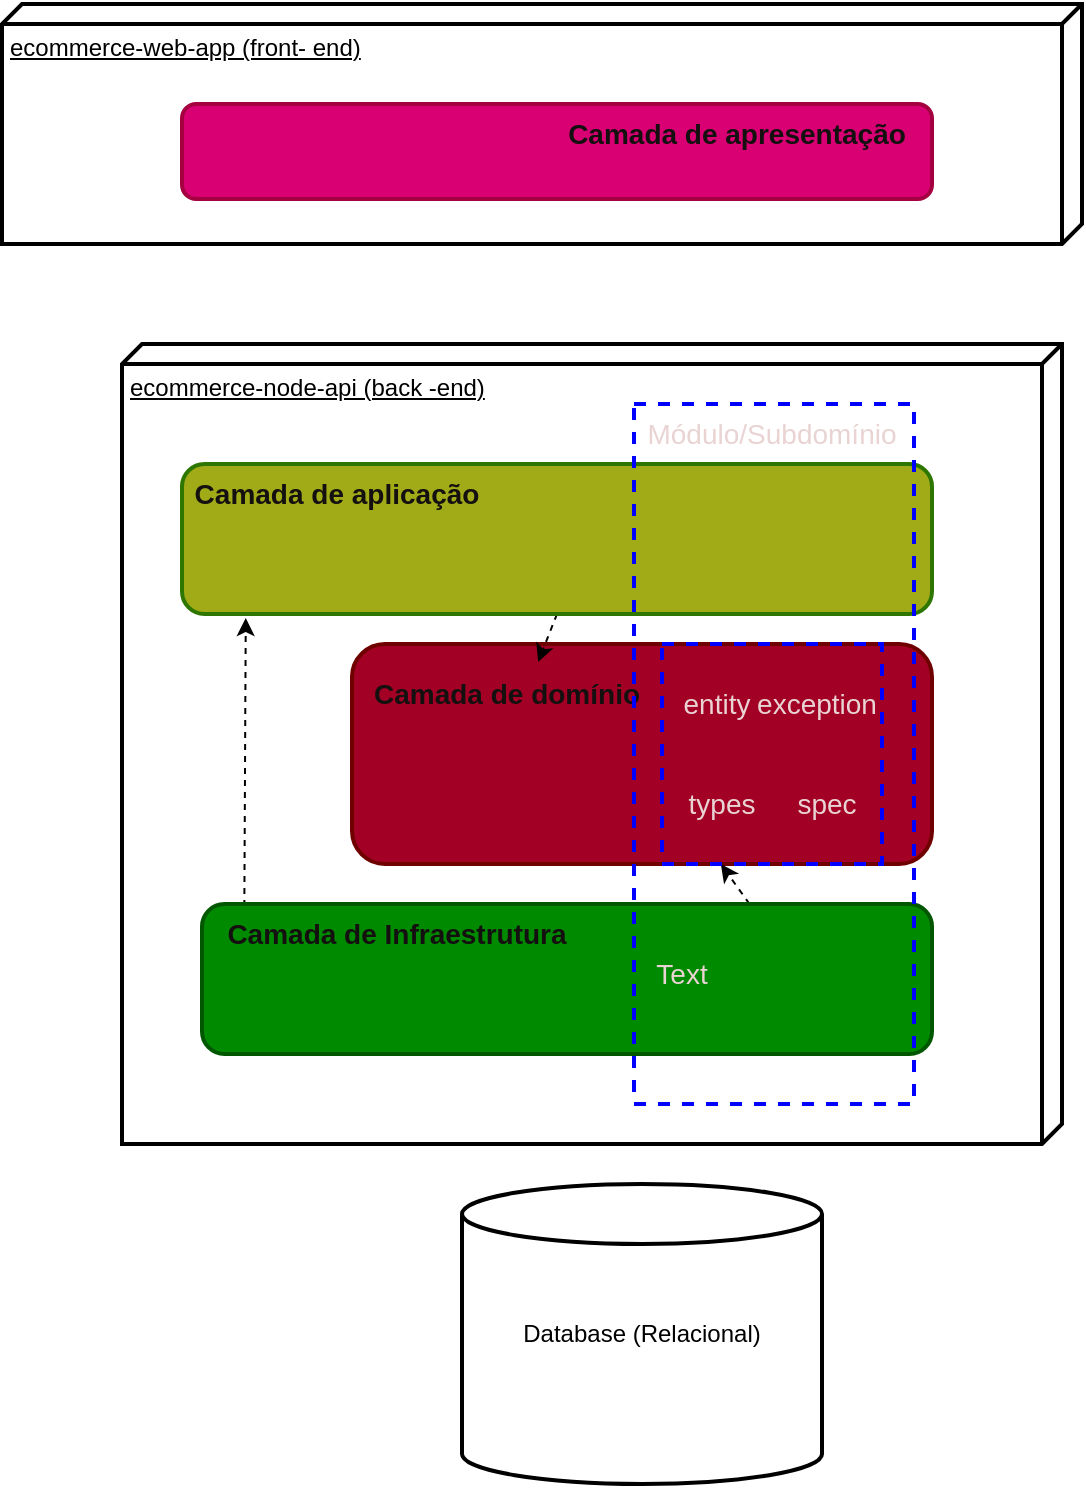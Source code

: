 <mxfile>
    <diagram id="I0e3CnHEker1yPUxd-W-" name="Arquitetura em Camadas">
        <mxGraphModel dx="888" dy="792" grid="1" gridSize="10" guides="1" tooltips="1" connect="1" arrows="1" fold="1" page="1" pageScale="1" pageWidth="850" pageHeight="1100" math="0" shadow="0">
            <root>
                <mxCell id="0"/>
                <mxCell id="1" parent="0"/>
                <mxCell id="2" value="ecommerce-node-api (back -end)" style="verticalAlign=top;align=left;spacingTop=8;spacingLeft=2;spacingRight=12;shape=cube;size=10;direction=south;fontStyle=4;html=1;strokeWidth=2;" vertex="1" parent="1">
                    <mxGeometry x="150" y="220" width="470" height="400" as="geometry"/>
                </mxCell>
                <mxCell id="3" value="ecommerce-web-app (front- end)" style="verticalAlign=top;align=left;spacingTop=8;spacingLeft=2;spacingRight=12;shape=cube;size=10;direction=south;fontStyle=4;html=1;strokeWidth=2;" vertex="1" parent="1">
                    <mxGeometry x="90" y="50" width="540" height="120" as="geometry"/>
                </mxCell>
                <mxCell id="4" value="" style="shape=cylinder3;whiteSpace=wrap;html=1;boundedLbl=1;backgroundOutline=1;size=15;strokeWidth=2;" vertex="1" parent="1">
                    <mxGeometry x="320" y="640" width="180" height="150" as="geometry"/>
                </mxCell>
                <mxCell id="7" value="Database (Relacional)" style="text;html=1;strokeColor=none;fillColor=none;align=center;verticalAlign=middle;whiteSpace=wrap;rounded=0;strokeWidth=2;" vertex="1" parent="1">
                    <mxGeometry x="345" y="690" width="130" height="50" as="geometry"/>
                </mxCell>
                <mxCell id="9" value="" style="rounded=1;whiteSpace=wrap;html=1;strokeWidth=2;fillColor=#a20025;fontColor=#ffffff;strokeColor=#6F0000;" vertex="1" parent="1">
                    <mxGeometry x="265" y="370" width="290" height="110" as="geometry"/>
                </mxCell>
                <mxCell id="10" value="&lt;font color=&quot;#141010&quot; style=&quot;font-size: 14px;&quot;&gt;&lt;b&gt;Camada de domínio&lt;/b&gt;&lt;/font&gt;" style="text;html=1;align=center;verticalAlign=middle;whiteSpace=wrap;rounded=0;strokeWidth=6;perimeterSpacing=1;" vertex="1" parent="1">
                    <mxGeometry x="265" y="380" width="155" height="30" as="geometry"/>
                </mxCell>
                <mxCell id="23" style="edgeStyle=none;html=1;exitX=0.5;exitY=1;exitDx=0;exitDy=0;entryX=0.599;entryY=0;entryDx=0;entryDy=0;entryPerimeter=0;fontSize=14;fontColor=#141010;dashed=1;" edge="1" parent="1" source="12" target="10">
                    <mxGeometry relative="1" as="geometry"/>
                </mxCell>
                <mxCell id="12" value="" style="rounded=1;whiteSpace=wrap;html=1;strokeWidth=2;fillColor=#a1ab17;fontColor=#ffffff;strokeColor=#2D7600;" vertex="1" parent="1">
                    <mxGeometry x="180" y="280" width="375" height="75" as="geometry"/>
                </mxCell>
                <mxCell id="13" value="&lt;font color=&quot;#141010&quot; style=&quot;font-size: 14px;&quot;&gt;&lt;b&gt;Camada de aplicação&lt;/b&gt;&lt;/font&gt;" style="text;html=1;align=center;verticalAlign=middle;whiteSpace=wrap;rounded=0;strokeWidth=6;perimeterSpacing=1;" vertex="1" parent="1">
                    <mxGeometry x="180" y="280" width="155" height="30" as="geometry"/>
                </mxCell>
                <mxCell id="24" style="edgeStyle=none;html=1;exitX=0.75;exitY=0;exitDx=0;exitDy=0;dashed=1;fontSize=14;fontColor=#141010;" edge="1" parent="1" source="15" target="9">
                    <mxGeometry relative="1" as="geometry"/>
                </mxCell>
                <mxCell id="29" style="edgeStyle=none;html=1;exitX=0.058;exitY=0.013;exitDx=0;exitDy=0;entryX=0.085;entryY=1.027;entryDx=0;entryDy=0;entryPerimeter=0;dashed=1;fontSize=14;fontColor=#141010;exitPerimeter=0;" edge="1" parent="1" source="15" target="12">
                    <mxGeometry relative="1" as="geometry"/>
                </mxCell>
                <mxCell id="15" value="" style="rounded=1;whiteSpace=wrap;html=1;strokeWidth=2;fillColor=#008a00;fontColor=#ffffff;strokeColor=#005700;" vertex="1" parent="1">
                    <mxGeometry x="190" y="500" width="365" height="75" as="geometry"/>
                </mxCell>
                <mxCell id="17" value="&lt;font color=&quot;#141010&quot; style=&quot;font-size: 14px;&quot;&gt;&lt;b&gt;Camada de Infraestrutura&lt;/b&gt;&lt;/font&gt;" style="text;html=1;align=center;verticalAlign=middle;whiteSpace=wrap;rounded=0;strokeWidth=6;perimeterSpacing=1;" vertex="1" parent="1">
                    <mxGeometry x="190" y="500" width="195" height="30" as="geometry"/>
                </mxCell>
                <mxCell id="20" value="" style="rounded=1;whiteSpace=wrap;html=1;strokeWidth=2;fillColor=#d80073;fontColor=#ffffff;strokeColor=#A50040;" vertex="1" parent="1">
                    <mxGeometry x="180" y="100" width="375" height="47.5" as="geometry"/>
                </mxCell>
                <mxCell id="21" value="&lt;font color=&quot;#141010&quot; style=&quot;font-size: 14px;&quot;&gt;&lt;b&gt;Camada de apresentação&lt;/b&gt;&lt;/font&gt;" style="text;html=1;align=center;verticalAlign=middle;whiteSpace=wrap;rounded=0;strokeWidth=6;perimeterSpacing=1;" vertex="1" parent="1">
                    <mxGeometry x="350" y="100" width="215" height="30" as="geometry"/>
                </mxCell>
                <mxCell id="31" value="" style="rounded=0;whiteSpace=wrap;html=1;fillColor=none;strokeColor=#0000FF;strokeWidth=2;fontSize=14;fontColor=#141010;dashed=1;" vertex="1" parent="1">
                    <mxGeometry x="406" y="250" width="140" height="350" as="geometry"/>
                </mxCell>
                <mxCell id="32" value="&lt;font color=&quot;#e9d3d3&quot;&gt;Módulo/Subdomínio&lt;/font&gt;" style="text;html=1;strokeColor=none;fillColor=none;align=center;verticalAlign=middle;whiteSpace=wrap;rounded=0;dashed=1;strokeWidth=6;fontSize=14;fontColor=#141010;" vertex="1" parent="1">
                    <mxGeometry x="445" y="250" width="60" height="30" as="geometry"/>
                </mxCell>
                <mxCell id="35" value="" style="whiteSpace=wrap;html=1;aspect=fixed;strokeColor=#0000FF;strokeWidth=2;fontSize=14;fontColor=#e9d3d3;fillColor=none;dashed=1;" vertex="1" parent="1">
                    <mxGeometry x="420" y="370" width="110" height="110" as="geometry"/>
                </mxCell>
                <mxCell id="37" value="entity" style="text;html=1;strokeColor=none;fillColor=none;align=center;verticalAlign=middle;whiteSpace=wrap;rounded=0;dashed=1;strokeWidth=2;fontSize=14;fontColor=#e9d3d3;" vertex="1" parent="1">
                    <mxGeometry x="425" y="390" width="45" height="20" as="geometry"/>
                </mxCell>
                <mxCell id="38" value="exception" style="text;html=1;strokeColor=none;fillColor=none;align=center;verticalAlign=middle;whiteSpace=wrap;rounded=0;dashed=1;strokeWidth=2;fontSize=14;fontColor=#e9d3d3;" vertex="1" parent="1">
                    <mxGeometry x="470" y="390" width="55" height="20" as="geometry"/>
                </mxCell>
                <mxCell id="39" value="types" style="text;html=1;strokeColor=none;fillColor=none;align=center;verticalAlign=middle;whiteSpace=wrap;rounded=0;dashed=1;strokeWidth=2;fontSize=14;fontColor=#e9d3d3;" vertex="1" parent="1">
                    <mxGeometry x="425" y="440" width="50" height="20" as="geometry"/>
                </mxCell>
                <mxCell id="40" value="spec" style="text;html=1;strokeColor=none;fillColor=none;align=center;verticalAlign=middle;whiteSpace=wrap;rounded=0;dashed=1;strokeWidth=2;fontSize=14;fontColor=#e9d3d3;" vertex="1" parent="1">
                    <mxGeometry x="480" y="440" width="45" height="20" as="geometry"/>
                </mxCell>
                <mxCell id="41" value="Text" style="text;html=1;strokeColor=none;fillColor=none;align=center;verticalAlign=middle;whiteSpace=wrap;rounded=0;dashed=1;strokeWidth=2;fontSize=14;fontColor=#e9d3d3;" vertex="1" parent="1">
                    <mxGeometry x="400" y="520" width="60" height="30" as="geometry"/>
                </mxCell>
            </root>
        </mxGraphModel>
    </diagram>
</mxfile>